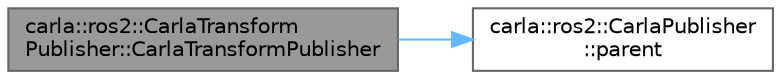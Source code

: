 digraph "carla::ros2::CarlaTransformPublisher::CarlaTransformPublisher"
{
 // INTERACTIVE_SVG=YES
 // LATEX_PDF_SIZE
  bgcolor="transparent";
  edge [fontname=Helvetica,fontsize=10,labelfontname=Helvetica,labelfontsize=10];
  node [fontname=Helvetica,fontsize=10,shape=box,height=0.2,width=0.4];
  rankdir="LR";
  Node1 [id="Node000001",label="carla::ros2::CarlaTransform\lPublisher::CarlaTransformPublisher",height=0.2,width=0.4,color="gray40", fillcolor="grey60", style="filled", fontcolor="black",tooltip=" "];
  Node1 -> Node2 [id="edge1_Node000001_Node000002",color="steelblue1",style="solid",tooltip=" "];
  Node2 [id="Node000002",label="carla::ros2::CarlaPublisher\l::parent",height=0.2,width=0.4,color="grey40", fillcolor="white", style="filled",URL="$d8/d02/classcarla_1_1ros2_1_1CarlaPublisher.html#a0f2175762993c5eec161b8f304c59bb5",tooltip=" "];
}
